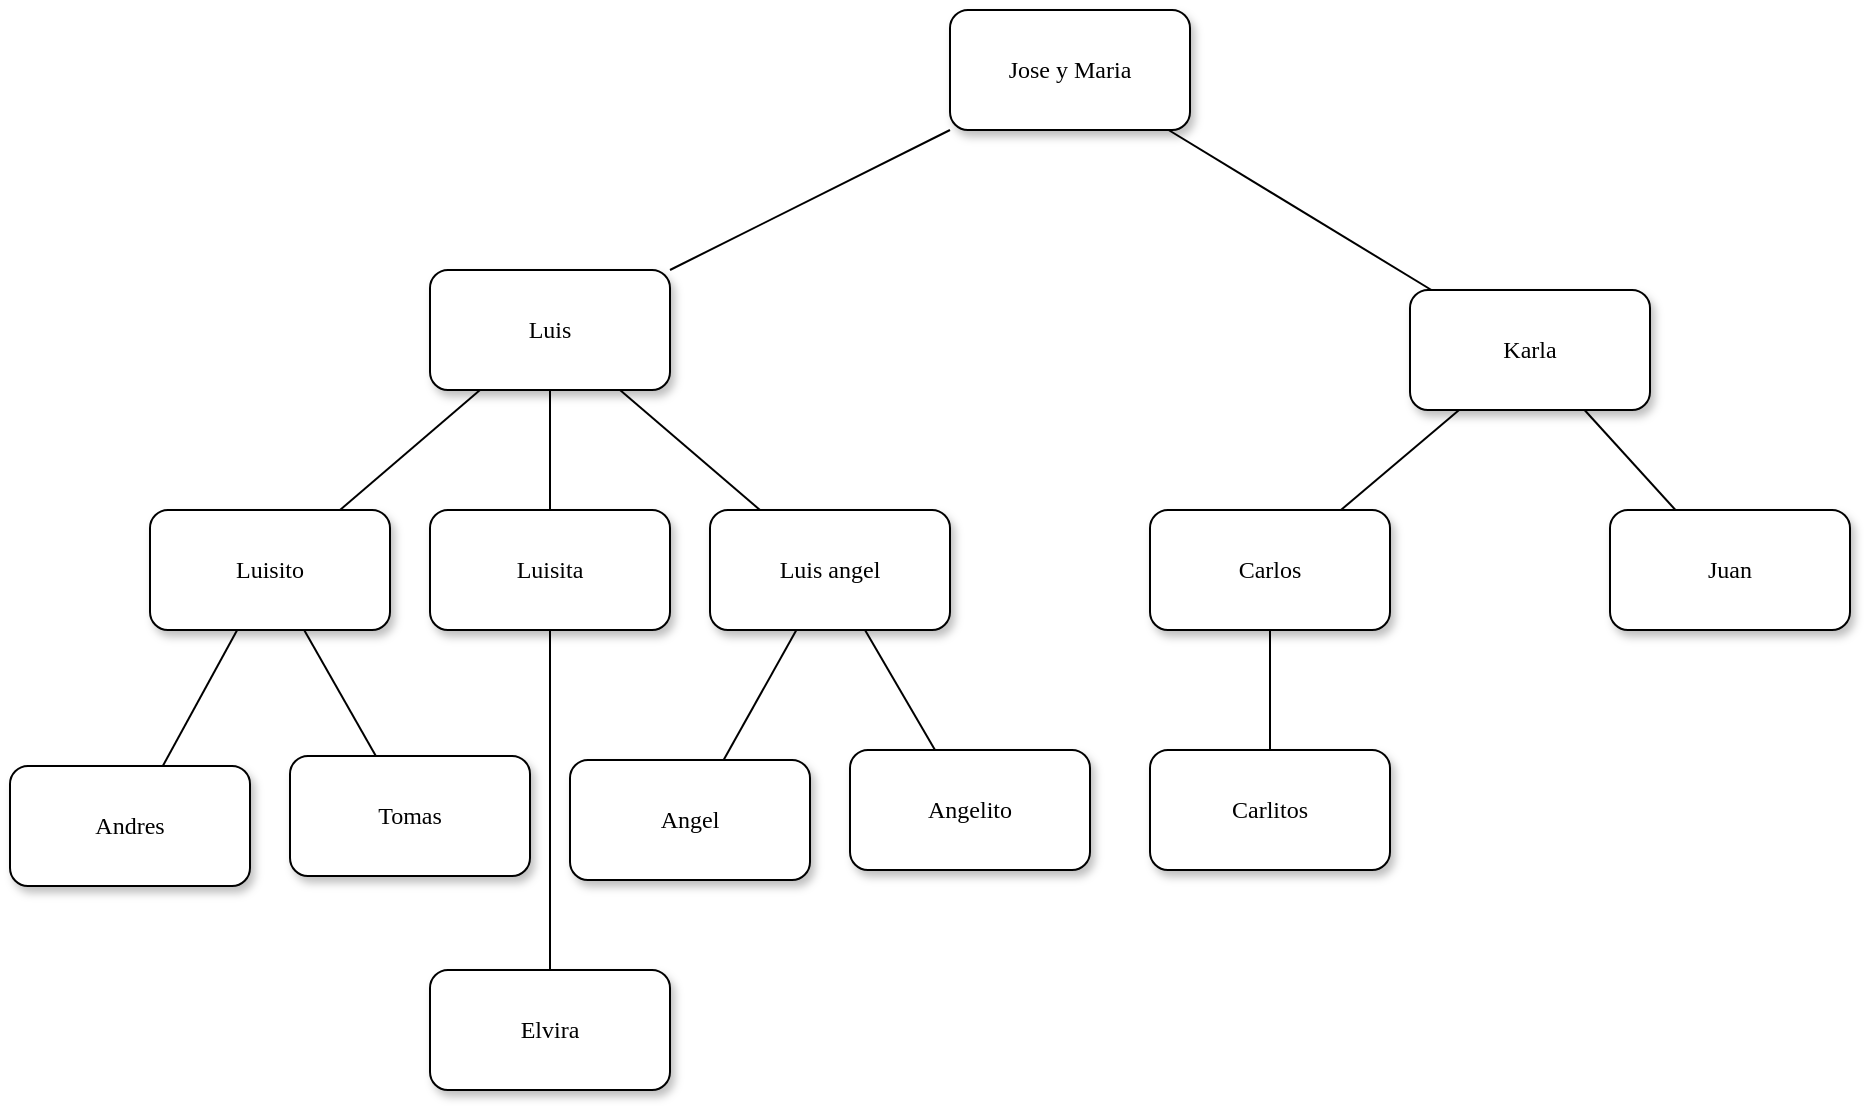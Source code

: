 <mxfile version="21.3.4" type="device">
  <diagram name="Page-1" id="10a91c8b-09ff-31b1-d368-03940ed4cc9e">
    <mxGraphModel dx="959" dy="445" grid="1" gridSize="10" guides="1" tooltips="1" connect="1" arrows="1" fold="1" page="1" pageScale="1" pageWidth="1100" pageHeight="850" background="none" math="0" shadow="0">
      <root>
        <mxCell id="0" />
        <mxCell id="1" parent="0" />
        <mxCell id="62893188c0fa7362-1" value="Jose y Maria" style="whiteSpace=wrap;html=1;rounded=1;shadow=1;labelBackgroundColor=none;strokeWidth=1;fontFamily=Verdana;fontSize=12;align=center;" parent="1" vertex="1">
          <mxGeometry x="610" y="50" width="120" height="60" as="geometry" />
        </mxCell>
        <mxCell id="62893188c0fa7362-2" value="Luis" style="whiteSpace=wrap;html=1;rounded=1;shadow=1;labelBackgroundColor=none;strokeWidth=1;fontFamily=Verdana;fontSize=12;align=center;" parent="1" vertex="1">
          <mxGeometry x="350" y="180" width="120" height="60" as="geometry" />
        </mxCell>
        <mxCell id="62893188c0fa7362-3" value="Karla" style="whiteSpace=wrap;html=1;rounded=1;shadow=1;labelBackgroundColor=none;strokeWidth=1;fontFamily=Verdana;fontSize=12;align=center;" parent="1" vertex="1">
          <mxGeometry x="840" y="190" width="120" height="60" as="geometry" />
        </mxCell>
        <mxCell id="62893188c0fa7362-8" value="&lt;span&gt;Luisito&lt;/span&gt;" style="whiteSpace=wrap;html=1;rounded=1;shadow=1;labelBackgroundColor=none;strokeWidth=1;fontFamily=Verdana;fontSize=12;align=center;" parent="1" vertex="1">
          <mxGeometry x="210" y="300" width="120" height="60" as="geometry" />
        </mxCell>
        <mxCell id="lxHs8u0RE8uuBbtlsv5J-1" value="" style="endArrow=none;html=1;rounded=0;" edge="1" parent="1" source="62893188c0fa7362-2" target="62893188c0fa7362-1">
          <mxGeometry width="50" height="50" relative="1" as="geometry">
            <mxPoint x="580" y="170" as="sourcePoint" />
            <mxPoint x="630" y="120" as="targetPoint" />
          </mxGeometry>
        </mxCell>
        <mxCell id="lxHs8u0RE8uuBbtlsv5J-3" value="" style="endArrow=none;html=1;rounded=0;" edge="1" parent="1" source="62893188c0fa7362-3" target="62893188c0fa7362-1">
          <mxGeometry width="50" height="50" relative="1" as="geometry">
            <mxPoint x="480" y="190" as="sourcePoint" />
            <mxPoint x="620" y="120" as="targetPoint" />
          </mxGeometry>
        </mxCell>
        <mxCell id="lxHs8u0RE8uuBbtlsv5J-4" value="&lt;span&gt;Luisita&lt;/span&gt;" style="whiteSpace=wrap;html=1;rounded=1;shadow=1;labelBackgroundColor=none;strokeWidth=1;fontFamily=Verdana;fontSize=12;align=center;" vertex="1" parent="1">
          <mxGeometry x="350" y="300" width="120" height="60" as="geometry" />
        </mxCell>
        <mxCell id="lxHs8u0RE8uuBbtlsv5J-5" value="&lt;span&gt;Luis angel&lt;/span&gt;" style="whiteSpace=wrap;html=1;rounded=1;shadow=1;labelBackgroundColor=none;strokeWidth=1;fontFamily=Verdana;fontSize=12;align=center;" vertex="1" parent="1">
          <mxGeometry x="490" y="300" width="120" height="60" as="geometry" />
        </mxCell>
        <mxCell id="lxHs8u0RE8uuBbtlsv5J-6" value="" style="endArrow=none;html=1;rounded=0;" edge="1" parent="1" source="62893188c0fa7362-8" target="62893188c0fa7362-2">
          <mxGeometry width="50" height="50" relative="1" as="geometry">
            <mxPoint x="180" y="260" as="sourcePoint" />
            <mxPoint x="320" y="190" as="targetPoint" />
          </mxGeometry>
        </mxCell>
        <mxCell id="lxHs8u0RE8uuBbtlsv5J-7" value="" style="endArrow=none;html=1;rounded=0;" edge="1" parent="1" source="lxHs8u0RE8uuBbtlsv5J-4" target="62893188c0fa7362-2">
          <mxGeometry width="50" height="50" relative="1" as="geometry">
            <mxPoint x="315" y="310" as="sourcePoint" />
            <mxPoint x="385" y="250" as="targetPoint" />
          </mxGeometry>
        </mxCell>
        <mxCell id="lxHs8u0RE8uuBbtlsv5J-8" value="" style="endArrow=none;html=1;rounded=0;" edge="1" parent="1" source="lxHs8u0RE8uuBbtlsv5J-5" target="62893188c0fa7362-2">
          <mxGeometry width="50" height="50" relative="1" as="geometry">
            <mxPoint x="325" y="320" as="sourcePoint" />
            <mxPoint x="395" y="260" as="targetPoint" />
          </mxGeometry>
        </mxCell>
        <mxCell id="lxHs8u0RE8uuBbtlsv5J-9" value="&lt;span&gt;Carlos&lt;/span&gt;" style="whiteSpace=wrap;html=1;rounded=1;shadow=1;labelBackgroundColor=none;strokeWidth=1;fontFamily=Verdana;fontSize=12;align=center;" vertex="1" parent="1">
          <mxGeometry x="710" y="300" width="120" height="60" as="geometry" />
        </mxCell>
        <mxCell id="lxHs8u0RE8uuBbtlsv5J-11" value="&lt;span&gt;Juan&lt;/span&gt;" style="whiteSpace=wrap;html=1;rounded=1;shadow=1;labelBackgroundColor=none;strokeWidth=1;fontFamily=Verdana;fontSize=12;align=center;" vertex="1" parent="1">
          <mxGeometry x="940" y="300" width="120" height="60" as="geometry" />
        </mxCell>
        <mxCell id="lxHs8u0RE8uuBbtlsv5J-12" value="" style="endArrow=none;html=1;rounded=0;" edge="1" parent="1" source="lxHs8u0RE8uuBbtlsv5J-9" target="62893188c0fa7362-3">
          <mxGeometry width="50" height="50" relative="1" as="geometry">
            <mxPoint x="660" y="290" as="sourcePoint" />
            <mxPoint x="855" y="270" as="targetPoint" />
          </mxGeometry>
        </mxCell>
        <mxCell id="lxHs8u0RE8uuBbtlsv5J-14" value="" style="endArrow=none;html=1;rounded=0;" edge="1" parent="1" source="lxHs8u0RE8uuBbtlsv5J-11" target="62893188c0fa7362-3">
          <mxGeometry width="50" height="50" relative="1" as="geometry">
            <mxPoint x="805" y="350" as="sourcePoint" />
            <mxPoint x="925" y="270" as="targetPoint" />
          </mxGeometry>
        </mxCell>
        <mxCell id="lxHs8u0RE8uuBbtlsv5J-15" value="&lt;span&gt;Carlitos&lt;/span&gt;" style="whiteSpace=wrap;html=1;rounded=1;shadow=1;labelBackgroundColor=none;strokeWidth=1;fontFamily=Verdana;fontSize=12;align=center;" vertex="1" parent="1">
          <mxGeometry x="710" y="420" width="120" height="60" as="geometry" />
        </mxCell>
        <mxCell id="lxHs8u0RE8uuBbtlsv5J-16" value="" style="endArrow=none;html=1;rounded=0;" edge="1" parent="1" source="lxHs8u0RE8uuBbtlsv5J-15" target="lxHs8u0RE8uuBbtlsv5J-9">
          <mxGeometry width="50" height="50" relative="1" as="geometry">
            <mxPoint x="650" y="430" as="sourcePoint" />
            <mxPoint x="788" y="350" as="targetPoint" />
          </mxGeometry>
        </mxCell>
        <mxCell id="lxHs8u0RE8uuBbtlsv5J-18" value="Elvira" style="whiteSpace=wrap;html=1;rounded=1;shadow=1;labelBackgroundColor=none;strokeWidth=1;fontFamily=Verdana;fontSize=12;align=center;" vertex="1" parent="1">
          <mxGeometry x="350" y="530" width="120" height="60" as="geometry" />
        </mxCell>
        <mxCell id="lxHs8u0RE8uuBbtlsv5J-19" value="" style="endArrow=none;html=1;rounded=0;" edge="1" parent="1" source="lxHs8u0RE8uuBbtlsv5J-18" target="lxHs8u0RE8uuBbtlsv5J-4">
          <mxGeometry width="50" height="50" relative="1" as="geometry">
            <mxPoint x="315" y="495" as="sourcePoint" />
            <mxPoint x="410" y="425" as="targetPoint" />
          </mxGeometry>
        </mxCell>
        <mxCell id="lxHs8u0RE8uuBbtlsv5J-21" value="&lt;span&gt;Angel&lt;/span&gt;" style="whiteSpace=wrap;html=1;rounded=1;shadow=1;labelBackgroundColor=none;strokeWidth=1;fontFamily=Verdana;fontSize=12;align=center;" vertex="1" parent="1">
          <mxGeometry x="420" y="425" width="120" height="60" as="geometry" />
        </mxCell>
        <mxCell id="lxHs8u0RE8uuBbtlsv5J-22" value="&lt;span&gt;Angelito&lt;/span&gt;" style="whiteSpace=wrap;html=1;rounded=1;shadow=1;labelBackgroundColor=none;strokeWidth=1;fontFamily=Verdana;fontSize=12;align=center;" vertex="1" parent="1">
          <mxGeometry x="560" y="420" width="120" height="60" as="geometry" />
        </mxCell>
        <mxCell id="lxHs8u0RE8uuBbtlsv5J-23" value="" style="endArrow=none;html=1;rounded=0;" edge="1" parent="1" source="lxHs8u0RE8uuBbtlsv5J-21" target="lxHs8u0RE8uuBbtlsv5J-5">
          <mxGeometry width="50" height="50" relative="1" as="geometry">
            <mxPoint x="325" y="410" as="sourcePoint" />
            <mxPoint x="530" y="370" as="targetPoint" />
          </mxGeometry>
        </mxCell>
        <mxCell id="lxHs8u0RE8uuBbtlsv5J-24" value="" style="endArrow=none;html=1;rounded=0;" edge="1" parent="1" source="lxHs8u0RE8uuBbtlsv5J-22" target="lxHs8u0RE8uuBbtlsv5J-5">
          <mxGeometry width="50" height="50" relative="1" as="geometry">
            <mxPoint x="470" y="470" as="sourcePoint" />
            <mxPoint x="592" y="370" as="targetPoint" />
          </mxGeometry>
        </mxCell>
        <mxCell id="lxHs8u0RE8uuBbtlsv5J-26" value="Andres" style="whiteSpace=wrap;html=1;rounded=1;shadow=1;labelBackgroundColor=none;strokeWidth=1;fontFamily=Verdana;fontSize=12;align=center;" vertex="1" parent="1">
          <mxGeometry x="140" y="428" width="120" height="60" as="geometry" />
        </mxCell>
        <mxCell id="lxHs8u0RE8uuBbtlsv5J-27" value="Tomas" style="whiteSpace=wrap;html=1;rounded=1;shadow=1;labelBackgroundColor=none;strokeWidth=1;fontFamily=Verdana;fontSize=12;align=center;" vertex="1" parent="1">
          <mxGeometry x="280" y="423" width="120" height="60" as="geometry" />
        </mxCell>
        <mxCell id="lxHs8u0RE8uuBbtlsv5J-28" value="" style="endArrow=none;html=1;rounded=0;" edge="1" parent="1" source="lxHs8u0RE8uuBbtlsv5J-26" target="62893188c0fa7362-8">
          <mxGeometry width="50" height="50" relative="1" as="geometry">
            <mxPoint x="45" y="413" as="sourcePoint" />
            <mxPoint x="253" y="363" as="targetPoint" />
          </mxGeometry>
        </mxCell>
        <mxCell id="lxHs8u0RE8uuBbtlsv5J-29" value="" style="endArrow=none;html=1;rounded=0;" edge="1" parent="1" source="lxHs8u0RE8uuBbtlsv5J-27" target="62893188c0fa7362-8">
          <mxGeometry width="50" height="50" relative="1" as="geometry">
            <mxPoint x="190" y="473" as="sourcePoint" />
            <mxPoint x="288" y="363" as="targetPoint" />
          </mxGeometry>
        </mxCell>
      </root>
    </mxGraphModel>
  </diagram>
</mxfile>
